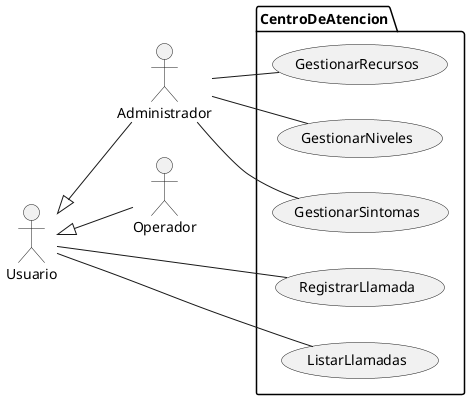 @startuml
left to right direction
actor Administrador as admin
actor Operador as op
actor Usuario as user

user <|-- admin
user <|-- op

package CentroDeAtencion {
    usecase "RegistrarLlamada" as UC1
    usecase "ListarLlamadas" as UC2
    usecase "GestionarSintomas" as UC3
    usecase "GestionarRecursos" as UC4
    usecase "GestionarNiveles" as UC5
}

user -- UC1
user -- UC2
admin -- UC3
admin -- UC4
admin -- UC5

@enduml
